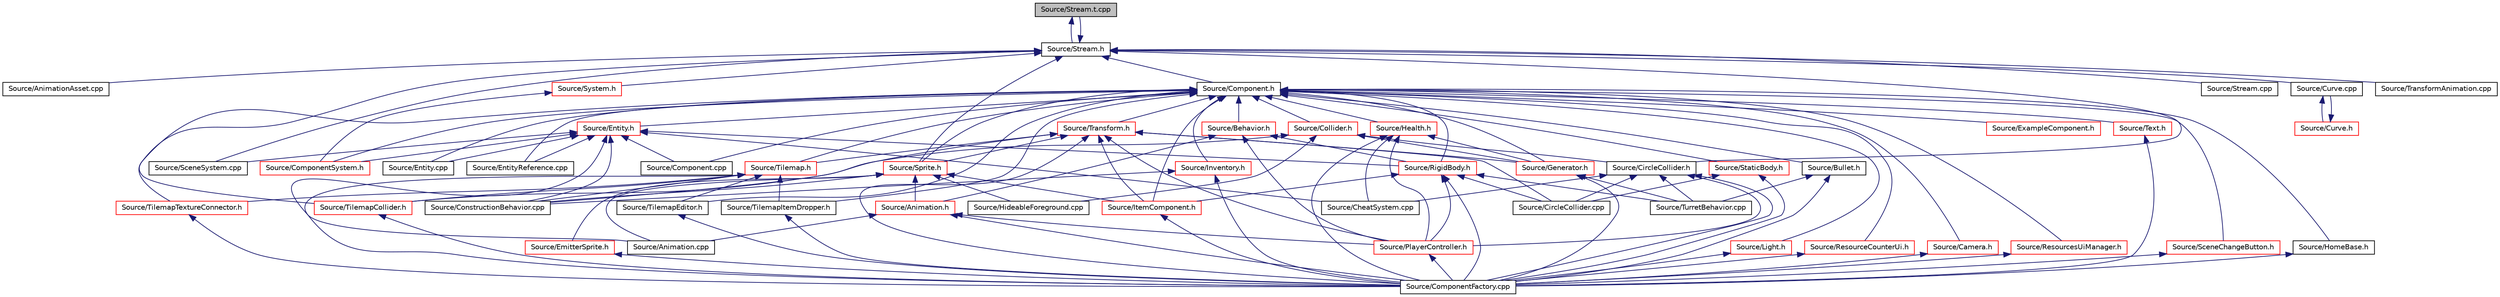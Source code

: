 digraph "Source/Stream.t.cpp"
{
 // LATEX_PDF_SIZE
  edge [fontname="Helvetica",fontsize="10",labelfontname="Helvetica",labelfontsize="10"];
  node [fontname="Helvetica",fontsize="10",shape=record];
  Node1 [label="Source/Stream.t.cpp",height=0.2,width=0.4,color="black", fillcolor="grey75", style="filled", fontcolor="black",tooltip="JSON File reading/writing."];
  Node1 -> Node2 [dir="back",color="midnightblue",fontsize="10",style="solid"];
  Node2 [label="Source/Stream.h",height=0.2,width=0.4,color="black", fillcolor="white", style="filled",URL="$Stream_8h.html",tooltip="JSON File reading/writing."];
  Node2 -> Node3 [dir="back",color="midnightblue",fontsize="10",style="solid"];
  Node3 [label="Source/AnimationAsset.cpp",height=0.2,width=0.4,color="black", fillcolor="white", style="filled",URL="$AnimationAsset_8cpp.html",tooltip="Asset that contains information about a spritesheet animation."];
  Node2 -> Node4 [dir="back",color="midnightblue",fontsize="10",style="solid"];
  Node4 [label="Source/CircleCollider.h",height=0.2,width=0.4,color="black", fillcolor="white", style="filled",URL="$CircleCollider_8h.html",tooltip="Circle-shaped collider."];
  Node4 -> Node5 [dir="back",color="midnightblue",fontsize="10",style="solid"];
  Node5 [label="Source/CheatSystem.cpp",height=0.2,width=0.4,color="black", fillcolor="white", style="filled",URL="$CheatSystem_8cpp.html",tooltip="CheatSystem Class definition."];
  Node4 -> Node6 [dir="back",color="midnightblue",fontsize="10",style="solid"];
  Node6 [label="Source/CircleCollider.cpp",height=0.2,width=0.4,color="black", fillcolor="white", style="filled",URL="$CircleCollider_8cpp.html",tooltip="Circle-shaped collider."];
  Node4 -> Node7 [dir="back",color="midnightblue",fontsize="10",style="solid"];
  Node7 [label="Source/ComponentFactory.cpp",height=0.2,width=0.4,color="black", fillcolor="white", style="filled",URL="$ComponentFactory_8cpp.html",tooltip="Definitions for the component factory class."];
  Node4 -> Node8 [dir="back",color="midnightblue",fontsize="10",style="solid"];
  Node8 [label="Source/PlayerController.h",height=0.2,width=0.4,color="red", fillcolor="white", style="filled",URL="$PlayerController_8h.html",tooltip="PlayerController Behaviour Class."];
  Node8 -> Node7 [dir="back",color="midnightblue",fontsize="10",style="solid"];
  Node4 -> Node11 [dir="back",color="midnightblue",fontsize="10",style="solid"];
  Node11 [label="Source/TurretBehavior.cpp",height=0.2,width=0.4,color="black", fillcolor="white", style="filled",URL="$TurretBehavior_8cpp.html",tooltip="Behavior Compenent for Basic Turret"];
  Node2 -> Node12 [dir="back",color="midnightblue",fontsize="10",style="solid"];
  Node12 [label="Source/Component.h",height=0.2,width=0.4,color="black", fillcolor="white", style="filled",URL="$Component_8h.html",tooltip="Virtual component header."];
  Node12 -> Node13 [dir="back",color="midnightblue",fontsize="10",style="solid"];
  Node13 [label="Source/Behavior.h",height=0.2,width=0.4,color="red", fillcolor="white", style="filled",URL="$Behavior_8h.html",tooltip="Virtual behavior component header."];
  Node13 -> Node14 [dir="back",color="midnightblue",fontsize="10",style="solid"];
  Node14 [label="Source/Animation.h",height=0.2,width=0.4,color="red", fillcolor="white", style="filled",URL="$Animation_8h.html",tooltip="animation component class"];
  Node14 -> Node15 [dir="back",color="midnightblue",fontsize="10",style="solid"];
  Node15 [label="Source/Animation.cpp",height=0.2,width=0.4,color="black", fillcolor="white", style="filled",URL="$Animation_8cpp.html",tooltip="animation component implimentation"];
  Node14 -> Node7 [dir="back",color="midnightblue",fontsize="10",style="solid"];
  Node14 -> Node8 [dir="back",color="midnightblue",fontsize="10",style="solid"];
  Node13 -> Node8 [dir="back",color="midnightblue",fontsize="10",style="solid"];
  Node13 -> Node45 [dir="back",color="midnightblue",fontsize="10",style="solid"];
  Node45 [label="Source/RigidBody.h",height=0.2,width=0.4,color="red", fillcolor="white", style="filled",URL="$RigidBody_8h_source.html",tooltip=" "];
  Node45 -> Node6 [dir="back",color="midnightblue",fontsize="10",style="solid"];
  Node45 -> Node7 [dir="back",color="midnightblue",fontsize="10",style="solid"];
  Node45 -> Node54 [dir="back",color="midnightblue",fontsize="10",style="solid"];
  Node54 [label="Source/ItemComponent.h",height=0.2,width=0.4,color="red", fillcolor="white", style="filled",URL="$ItemComponent_8h.html",tooltip="Item in the world that can be picked up."];
  Node54 -> Node7 [dir="back",color="midnightblue",fontsize="10",style="solid"];
  Node45 -> Node8 [dir="back",color="midnightblue",fontsize="10",style="solid"];
  Node45 -> Node11 [dir="back",color="midnightblue",fontsize="10",style="solid"];
  Node12 -> Node57 [dir="back",color="midnightblue",fontsize="10",style="solid"];
  Node57 [label="Source/Bullet.h",height=0.2,width=0.4,color="black", fillcolor="white", style="filled",URL="$Bullet_8h_source.html",tooltip=" "];
  Node57 -> Node7 [dir="back",color="midnightblue",fontsize="10",style="solid"];
  Node57 -> Node11 [dir="back",color="midnightblue",fontsize="10",style="solid"];
  Node12 -> Node58 [dir="back",color="midnightblue",fontsize="10",style="solid"];
  Node58 [label="Source/Camera.h",height=0.2,width=0.4,color="red", fillcolor="white", style="filled",URL="$Camera_8h.html",tooltip="Camera component for rendering."];
  Node58 -> Node7 [dir="back",color="midnightblue",fontsize="10",style="solid"];
  Node12 -> Node68 [dir="back",color="midnightblue",fontsize="10",style="solid"];
  Node68 [label="Source/Collider.h",height=0.2,width=0.4,color="red", fillcolor="white", style="filled",URL="$Collider_8h.html",tooltip="Base component for detecting collisions."];
  Node68 -> Node4 [dir="back",color="midnightblue",fontsize="10",style="solid"];
  Node68 -> Node25 [dir="back",color="midnightblue",fontsize="10",style="solid"];
  Node25 [label="Source/Generator.h",height=0.2,width=0.4,color="red", fillcolor="white", style="filled",URL="$Generator_8h_source.html",tooltip=" "];
  Node25 -> Node7 [dir="back",color="midnightblue",fontsize="10",style="solid"];
  Node25 -> Node11 [dir="back",color="midnightblue",fontsize="10",style="solid"];
  Node68 -> Node33 [dir="back",color="midnightblue",fontsize="10",style="solid"];
  Node33 [label="Source/HideableForeground.cpp",height=0.2,width=0.4,color="black", fillcolor="white", style="filled",URL="$HideableForeground_8cpp.html",tooltip="Component that hides an attached Sprite when it overlaps something."];
  Node68 -> Node69 [dir="back",color="midnightblue",fontsize="10",style="solid"];
  Node69 [label="Source/TilemapCollider.h",height=0.2,width=0.4,color="red", fillcolor="white", style="filled",URL="$TilemapCollider_8h.html",tooltip="tilemap collider"];
  Node69 -> Node7 [dir="back",color="midnightblue",fontsize="10",style="solid"];
  Node12 -> Node70 [dir="back",color="midnightblue",fontsize="10",style="solid"];
  Node70 [label="Source/Component.cpp",height=0.2,width=0.4,color="black", fillcolor="white", style="filled",URL="$Component_8cpp.html",tooltip="Virtual component header."];
  Node12 -> Node71 [dir="back",color="midnightblue",fontsize="10",style="solid"];
  Node71 [label="Source/ComponentSystem.h",height=0.2,width=0.4,color="red", fillcolor="white", style="filled",URL="$ComponentSystem_8h.html",tooltip="System that keeps track of a specific kind of Component."];
  Node12 -> Node74 [dir="back",color="midnightblue",fontsize="10",style="solid"];
  Node74 [label="Source/Entity.cpp",height=0.2,width=0.4,color="black", fillcolor="white", style="filled",URL="$Entity_8cpp.html",tooltip="Function definitions for the Entity class."];
  Node12 -> Node75 [dir="back",color="midnightblue",fontsize="10",style="solid"];
  Node75 [label="Source/Entity.h",height=0.2,width=0.4,color="red", fillcolor="white", style="filled",URL="$Entity_8h.html",tooltip="Entity class which holds Components."];
  Node75 -> Node15 [dir="back",color="midnightblue",fontsize="10",style="solid"];
  Node75 -> Node5 [dir="back",color="midnightblue",fontsize="10",style="solid"];
  Node75 -> Node70 [dir="back",color="midnightblue",fontsize="10",style="solid"];
  Node75 -> Node71 [dir="back",color="midnightblue",fontsize="10",style="solid"];
  Node75 -> Node23 [dir="back",color="midnightblue",fontsize="10",style="solid"];
  Node23 [label="Source/ConstructionBehavior.cpp",height=0.2,width=0.4,color="black", fillcolor="white", style="filled",URL="$ConstructionBehavior_8cpp.html",tooltip="handles the construction of towers and modification of terrain"];
  Node75 -> Node74 [dir="back",color="midnightblue",fontsize="10",style="solid"];
  Node75 -> Node77 [dir="back",color="midnightblue",fontsize="10",style="solid"];
  Node77 [label="Source/EntityReference.cpp",height=0.2,width=0.4,color="black", fillcolor="white", style="filled",URL="$EntityReference_8cpp.html",tooltip="a reference to an Entity in the scene"];
  Node75 -> Node45 [dir="back",color="midnightblue",fontsize="10",style="solid"];
  Node75 -> Node81 [dir="back",color="midnightblue",fontsize="10",style="solid"];
  Node81 [label="Source/SceneSystem.cpp",height=0.2,width=0.4,color="black", fillcolor="white", style="filled",URL="$SceneSystem_8cpp.html",tooltip="handles the process of resetting and changing scenes"];
  Node12 -> Node77 [dir="back",color="midnightblue",fontsize="10",style="solid"];
  Node12 -> Node91 [dir="back",color="midnightblue",fontsize="10",style="solid"];
  Node91 [label="Source/ExampleComponent.h",height=0.2,width=0.4,color="red", fillcolor="white", style="filled",URL="$ExampleComponent_8h.html",tooltip="DESCRIPTION HERE."];
  Node12 -> Node25 [dir="back",color="midnightblue",fontsize="10",style="solid"];
  Node12 -> Node93 [dir="back",color="midnightblue",fontsize="10",style="solid"];
  Node93 [label="Source/Health.h",height=0.2,width=0.4,color="red", fillcolor="white", style="filled",URL="$Health_8h_source.html",tooltip=" "];
  Node93 -> Node5 [dir="back",color="midnightblue",fontsize="10",style="solid"];
  Node93 -> Node7 [dir="back",color="midnightblue",fontsize="10",style="solid"];
  Node93 -> Node25 [dir="back",color="midnightblue",fontsize="10",style="solid"];
  Node93 -> Node8 [dir="back",color="midnightblue",fontsize="10",style="solid"];
  Node12 -> Node94 [dir="back",color="midnightblue",fontsize="10",style="solid"];
  Node94 [label="Source/HomeBase.h",height=0.2,width=0.4,color="black", fillcolor="white", style="filled",URL="$HomeBase_8h_source.html",tooltip=" "];
  Node94 -> Node7 [dir="back",color="midnightblue",fontsize="10",style="solid"];
  Node12 -> Node95 [dir="back",color="midnightblue",fontsize="10",style="solid"];
  Node95 [label="Source/Inventory.h",height=0.2,width=0.4,color="red", fillcolor="white", style="filled",URL="$Inventory_8h.html",tooltip="Inventory component that stores items."];
  Node95 -> Node7 [dir="back",color="midnightblue",fontsize="10",style="solid"];
  Node95 -> Node23 [dir="back",color="midnightblue",fontsize="10",style="solid"];
  Node12 -> Node54 [dir="back",color="midnightblue",fontsize="10",style="solid"];
  Node12 -> Node97 [dir="back",color="midnightblue",fontsize="10",style="solid"];
  Node97 [label="Source/Light.h",height=0.2,width=0.4,color="red", fillcolor="white", style="filled",URL="$Light_8h.html",tooltip="Light source component. It shines."];
  Node97 -> Node7 [dir="back",color="midnightblue",fontsize="10",style="solid"];
  Node12 -> Node98 [dir="back",color="midnightblue",fontsize="10",style="solid"];
  Node98 [label="Source/ResourceCounterUi.h",height=0.2,width=0.4,color="red", fillcolor="white", style="filled",URL="$ResourceCounterUi_8h.html",tooltip="Ui Component that displays a resource sprite and a count."];
  Node98 -> Node7 [dir="back",color="midnightblue",fontsize="10",style="solid"];
  Node12 -> Node99 [dir="back",color="midnightblue",fontsize="10",style="solid"];
  Node99 [label="Source/ResourcesUiManager.h",height=0.2,width=0.4,color="red", fillcolor="white", style="filled",URL="$ResourcesUiManager_8h.html",tooltip="Component that manages the UI for displaying what resources a player currently has."];
  Node99 -> Node7 [dir="back",color="midnightblue",fontsize="10",style="solid"];
  Node12 -> Node45 [dir="back",color="midnightblue",fontsize="10",style="solid"];
  Node12 -> Node100 [dir="back",color="midnightblue",fontsize="10",style="solid"];
  Node100 [label="Source/SceneChangeButton.h",height=0.2,width=0.4,color="red", fillcolor="white", style="filled",URL="$SceneChangeButton_8h.html",tooltip="Component that changes the scene when clicked."];
  Node100 -> Node7 [dir="back",color="midnightblue",fontsize="10",style="solid"];
  Node12 -> Node102 [dir="back",color="midnightblue",fontsize="10",style="solid"];
  Node102 [label="Source/Sprite.h",height=0.2,width=0.4,color="red", fillcolor="white", style="filled",URL="$Sprite_8h_source.html",tooltip=" "];
  Node102 -> Node15 [dir="back",color="midnightblue",fontsize="10",style="solid"];
  Node102 -> Node14 [dir="back",color="midnightblue",fontsize="10",style="solid"];
  Node102 -> Node23 [dir="back",color="midnightblue",fontsize="10",style="solid"];
  Node102 -> Node103 [dir="back",color="midnightblue",fontsize="10",style="solid"];
  Node103 [label="Source/EmitterSprite.h",height=0.2,width=0.4,color="red", fillcolor="white", style="filled",URL="$EmitterSprite_8h.html",tooltip="Renders particles using data from SSBO."];
  Node103 -> Node7 [dir="back",color="midnightblue",fontsize="10",style="solid"];
  Node102 -> Node33 [dir="back",color="midnightblue",fontsize="10",style="solid"];
  Node102 -> Node54 [dir="back",color="midnightblue",fontsize="10",style="solid"];
  Node12 -> Node107 [dir="back",color="midnightblue",fontsize="10",style="solid"];
  Node107 [label="Source/StaticBody.h",height=0.2,width=0.4,color="red", fillcolor="white", style="filled",URL="$StaticBody_8h.html",tooltip="pysics body which can be collided with and does not move"];
  Node107 -> Node6 [dir="back",color="midnightblue",fontsize="10",style="solid"];
  Node107 -> Node7 [dir="back",color="midnightblue",fontsize="10",style="solid"];
  Node12 -> Node109 [dir="back",color="midnightblue",fontsize="10",style="solid"];
  Node109 [label="Source/Text.h",height=0.2,width=0.4,color="red", fillcolor="white", style="filled",URL="$Text_8h.html",tooltip="Component that makes use of Tilemap to draw text."];
  Node109 -> Node7 [dir="back",color="midnightblue",fontsize="10",style="solid"];
  Node12 -> Node84 [dir="back",color="midnightblue",fontsize="10",style="solid"];
  Node84 [label="Source/Tilemap.h",height=0.2,width=0.4,color="red", fillcolor="white", style="filled",URL="$Tilemap_8h.html",tooltip="Tilemap component - loads and manages a tilemap array."];
  Node84 -> Node7 [dir="back",color="midnightblue",fontsize="10",style="solid"];
  Node84 -> Node23 [dir="back",color="midnightblue",fontsize="10",style="solid"];
  Node84 -> Node69 [dir="back",color="midnightblue",fontsize="10",style="solid"];
  Node84 -> Node87 [dir="back",color="midnightblue",fontsize="10",style="solid"];
  Node87 [label="Source/TilemapEditor.h",height=0.2,width=0.4,color="black", fillcolor="white", style="filled",URL="$TilemapEditor_8h.html",tooltip="Component that allows direct editing of a Tilemap."];
  Node87 -> Node7 [dir="back",color="midnightblue",fontsize="10",style="solid"];
  Node84 -> Node88 [dir="back",color="midnightblue",fontsize="10",style="solid"];
  Node88 [label="Source/TilemapItemDropper.h",height=0.2,width=0.4,color="black", fillcolor="white", style="filled",URL="$TilemapItemDropper_8h.html",tooltip="Drops an item whenever a tile is broken."];
  Node88 -> Node7 [dir="back",color="midnightblue",fontsize="10",style="solid"];
  Node84 -> Node90 [dir="back",color="midnightblue",fontsize="10",style="solid"];
  Node90 [label="Source/TilemapTextureConnector.h",height=0.2,width=0.4,color="red", fillcolor="white", style="filled",URL="$TilemapTextureConnector_8h.html",tooltip="Component that uses a parent 'source' tilemap to update a child tilemap with connected textures."];
  Node90 -> Node7 [dir="back",color="midnightblue",fontsize="10",style="solid"];
  Node12 -> Node87 [dir="back",color="midnightblue",fontsize="10",style="solid"];
  Node12 -> Node88 [dir="back",color="midnightblue",fontsize="10",style="solid"];
  Node12 -> Node90 [dir="back",color="midnightblue",fontsize="10",style="solid"];
  Node12 -> Node110 [dir="back",color="midnightblue",fontsize="10",style="solid"];
  Node110 [label="Source/Transform.h",height=0.2,width=0.4,color="red", fillcolor="white", style="filled",URL="$Transform_8h.html",tooltip="Transform."];
  Node110 -> Node6 [dir="back",color="midnightblue",fontsize="10",style="solid"];
  Node110 -> Node7 [dir="back",color="midnightblue",fontsize="10",style="solid"];
  Node110 -> Node23 [dir="back",color="midnightblue",fontsize="10",style="solid"];
  Node110 -> Node25 [dir="back",color="midnightblue",fontsize="10",style="solid"];
  Node110 -> Node54 [dir="back",color="midnightblue",fontsize="10",style="solid"];
  Node110 -> Node8 [dir="back",color="midnightblue",fontsize="10",style="solid"];
  Node110 -> Node102 [dir="back",color="midnightblue",fontsize="10",style="solid"];
  Node110 -> Node84 [dir="back",color="midnightblue",fontsize="10",style="solid"];
  Node2 -> Node115 [dir="back",color="midnightblue",fontsize="10",style="solid"];
  Node115 [label="Source/Curve.cpp",height=0.2,width=0.4,color="black", fillcolor="white", style="filled",URL="$Curve_8cpp.html",tooltip="class for interpolating between sequences of values"];
  Node115 -> Node116 [dir="back",color="midnightblue",fontsize="10",style="solid"];
  Node116 [label="Source/Curve.h",height=0.2,width=0.4,color="red", fillcolor="white", style="filled",URL="$Curve_8h.html",tooltip="class for interpolating between sequences of values"];
  Node116 -> Node115 [dir="back",color="midnightblue",fontsize="10",style="solid"];
  Node2 -> Node81 [dir="back",color="midnightblue",fontsize="10",style="solid"];
  Node2 -> Node102 [dir="back",color="midnightblue",fontsize="10",style="solid"];
  Node2 -> Node119 [dir="back",color="midnightblue",fontsize="10",style="solid"];
  Node119 [label="Source/Stream.cpp",height=0.2,width=0.4,color="black", fillcolor="white", style="filled",URL="$Stream_8cpp.html",tooltip="JSON File reading/writing."];
  Node2 -> Node1 [dir="back",color="midnightblue",fontsize="10",style="solid"];
  Node2 -> Node120 [dir="back",color="midnightblue",fontsize="10",style="solid"];
  Node120 [label="Source/System.h",height=0.2,width=0.4,color="red", fillcolor="white", style="filled",URL="$System_8h.html",tooltip="Base class for all Systems."];
  Node120 -> Node71 [dir="back",color="midnightblue",fontsize="10",style="solid"];
  Node2 -> Node69 [dir="back",color="midnightblue",fontsize="10",style="solid"];
  Node2 -> Node118 [dir="back",color="midnightblue",fontsize="10",style="solid"];
  Node118 [label="Source/TransformAnimation.cpp",height=0.2,width=0.4,color="black", fillcolor="white", style="filled",URL="$TransformAnimation_8cpp.html",tooltip="Asset that animates a Transform with Curves."];
}

